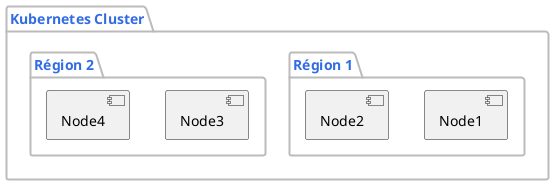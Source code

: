 @startuml

skinparam package {
    BackgroundColor #fff
    BorderColor #bbb
    BorderThickness 2
    FontColor #326ce5
    TitleFontColor #326ce5
}
skinparam node {
    BackgroundColor #326ce5
    BorderColor white
    BorderThickness 4
    FontColor white
}

package "Kubernetes Cluster" {
  package "Région 1" {
      [Node1] as n1
      [Node2] as n2
  }

  package "Région 2" {
      [Node3] as n3
      [Node4] as n4
  }
}

@enduml
